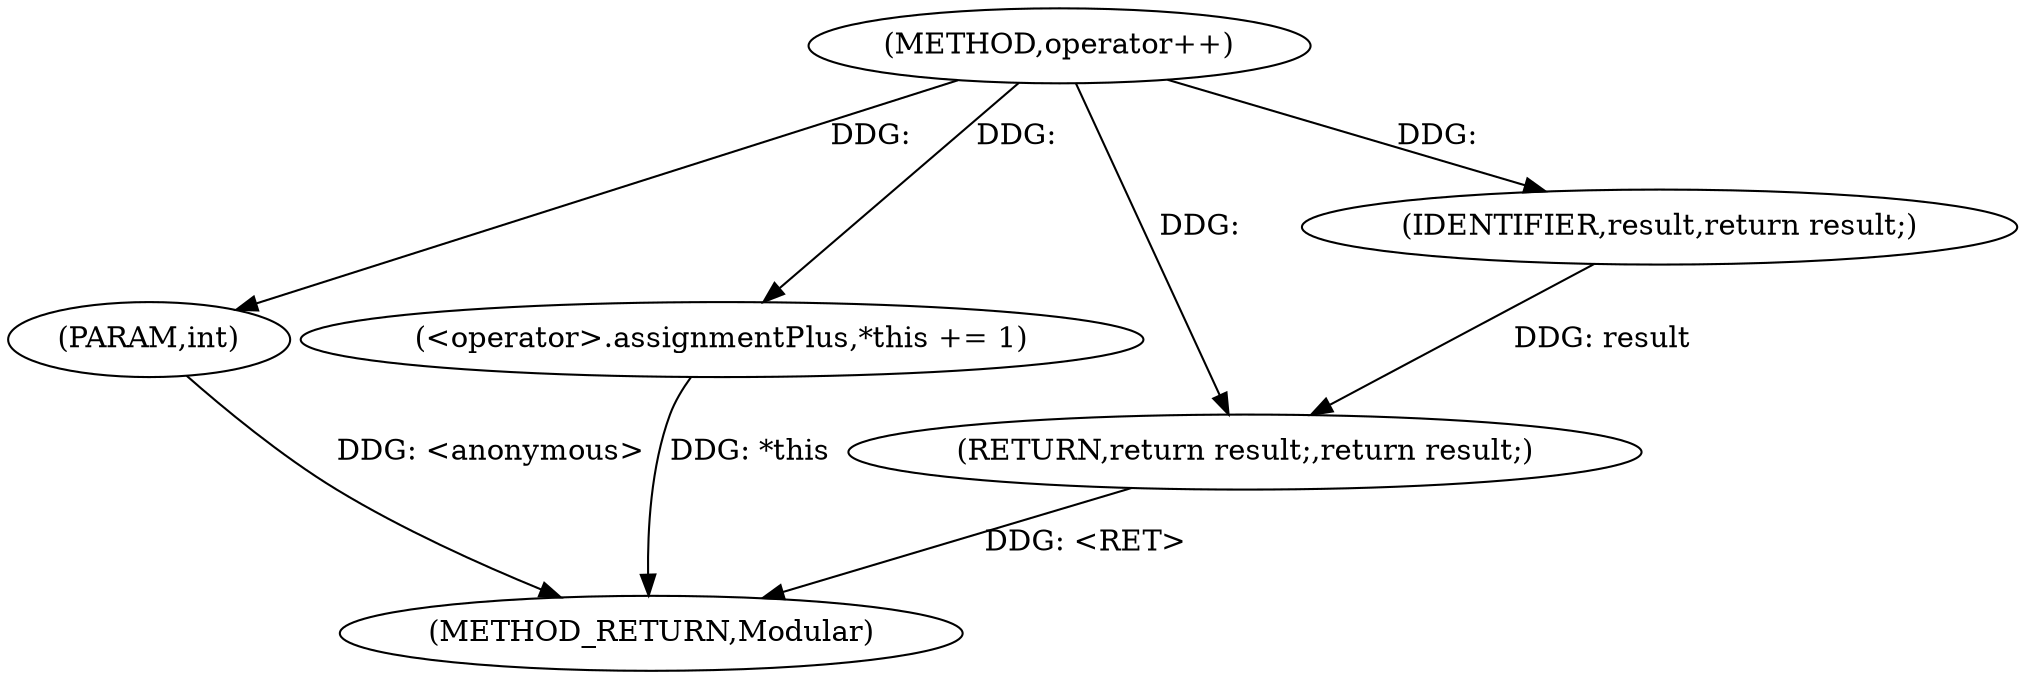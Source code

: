 digraph "operator++" {  
"1000560" [label = "(METHOD,operator++)" ]
"1000570" [label = "(METHOD_RETURN,Modular)" ]
"1000561" [label = "(PARAM,int)" ]
"1000564" [label = "(<operator>.assignmentPlus,*this += 1)" ]
"1000568" [label = "(RETURN,return result;,return result;)" ]
"1000569" [label = "(IDENTIFIER,result,return result;)" ]
  "1000561" -> "1000570"  [ label = "DDG: <anonymous>"] 
  "1000564" -> "1000570"  [ label = "DDG: *this"] 
  "1000568" -> "1000570"  [ label = "DDG: <RET>"] 
  "1000560" -> "1000561"  [ label = "DDG: "] 
  "1000560" -> "1000564"  [ label = "DDG: "] 
  "1000569" -> "1000568"  [ label = "DDG: result"] 
  "1000560" -> "1000568"  [ label = "DDG: "] 
  "1000560" -> "1000569"  [ label = "DDG: "] 
}
